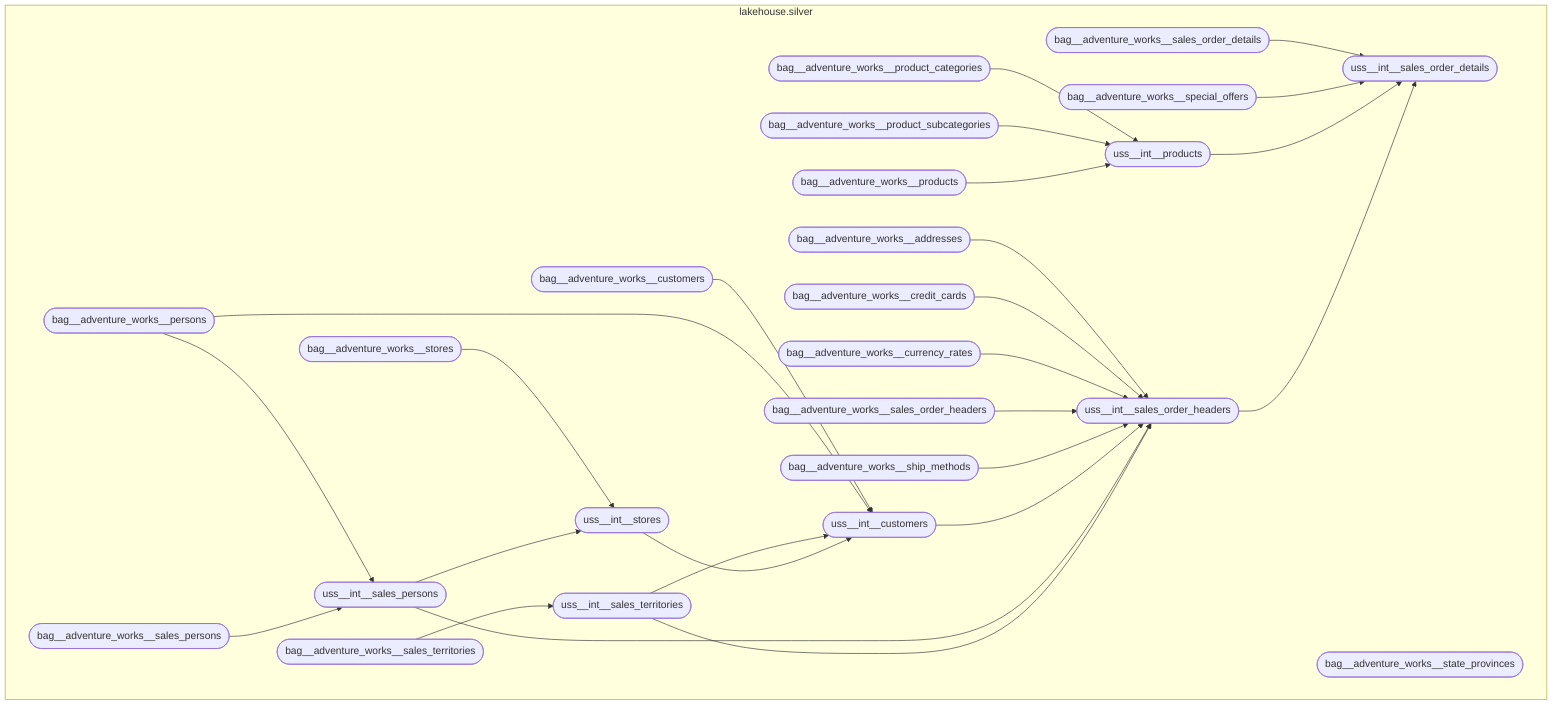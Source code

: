 flowchart LR
    subgraph lakehouse.silver["lakehouse.silver"]
        direction LR
        bag__adventure_works__addresses(["bag__adventure_works__addresses"])
        bag__adventure_works__credit_cards(["bag__adventure_works__credit_cards"])
        bag__adventure_works__currency_rates(["bag__adventure_works__currency_rates"])
        bag__adventure_works__customers(["bag__adventure_works__customers"])
        bag__adventure_works__persons(["bag__adventure_works__persons"])
        bag__adventure_works__product_categories(["bag__adventure_works__product_categories"])
        bag__adventure_works__product_subcategories(["bag__adventure_works__product_subcategories"])
        bag__adventure_works__products(["bag__adventure_works__products"])
        bag__adventure_works__sales_order_details(["bag__adventure_works__sales_order_details"])
        bag__adventure_works__sales_order_headers(["bag__adventure_works__sales_order_headers"])
        bag__adventure_works__sales_persons(["bag__adventure_works__sales_persons"])
        bag__adventure_works__sales_territories(["bag__adventure_works__sales_territories"])
        bag__adventure_works__ship_methods(["bag__adventure_works__ship_methods"])
        bag__adventure_works__special_offers(["bag__adventure_works__special_offers"])
        bag__adventure_works__state_provinces(["bag__adventure_works__state_provinces"])
        bag__adventure_works__stores(["bag__adventure_works__stores"])
        uss__int__customers(["uss__int__customers"])
        uss__int__products(["uss__int__products"])
        uss__int__sales_order_details(["uss__int__sales_order_details"])
        uss__int__sales_order_headers(["uss__int__sales_order_headers"])
        uss__int__sales_persons(["uss__int__sales_persons"])
        uss__int__sales_territories(["uss__int__sales_territories"])
        uss__int__stores(["uss__int__stores"])
    end

    %% lakehouse.silver -> lakehouse.silver
    bag__adventure_works__addresses --> uss__int__sales_order_headers
    bag__adventure_works__credit_cards --> uss__int__sales_order_headers
    bag__adventure_works__currency_rates --> uss__int__sales_order_headers
    bag__adventure_works__customers --> uss__int__customers
    bag__adventure_works__persons --> uss__int__customers
    bag__adventure_works__persons --> uss__int__sales_persons
    bag__adventure_works__product_categories --> uss__int__products
    bag__adventure_works__product_subcategories --> uss__int__products
    bag__adventure_works__products --> uss__int__products
    bag__adventure_works__sales_order_details --> uss__int__sales_order_details
    bag__adventure_works__sales_order_headers --> uss__int__sales_order_headers
    bag__adventure_works__sales_persons --> uss__int__sales_persons
    bag__adventure_works__sales_territories --> uss__int__sales_territories
    bag__adventure_works__ship_methods --> uss__int__sales_order_headers
    bag__adventure_works__special_offers --> uss__int__sales_order_details
    bag__adventure_works__stores --> uss__int__stores
    uss__int__customers --> uss__int__sales_order_headers
    uss__int__products --> uss__int__sales_order_details
    uss__int__sales_order_headers --> uss__int__sales_order_details
    uss__int__sales_persons --> uss__int__sales_order_headers
    uss__int__sales_persons --> uss__int__stores
    uss__int__sales_territories --> uss__int__customers
    uss__int__sales_territories --> uss__int__sales_order_headers
    uss__int__stores --> uss__int__customers